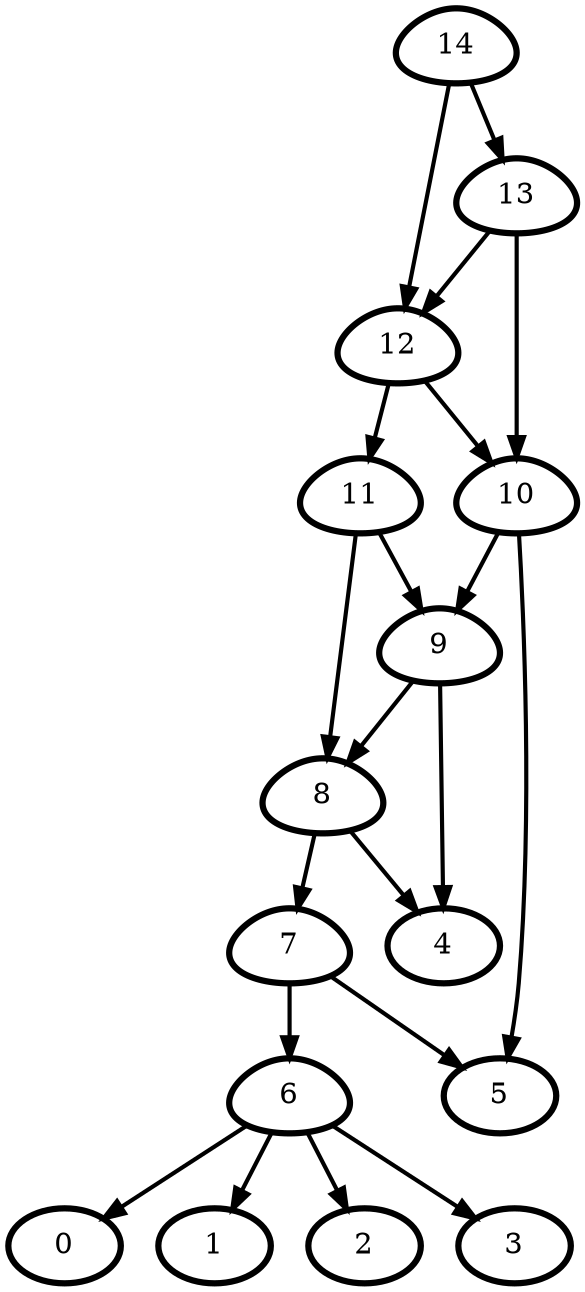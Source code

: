 digraph G {
    0 [penwidth=3,label="0"]
    1 [penwidth=3,label="1"]
    2 [penwidth=3,label="2"]
    3 [penwidth=3,label="3"]
    4 [penwidth=3,label="4"]
    5 [penwidth=3,label="5"]
    6 [penwidth=3,label="6",shape = "egg"]
    7 [penwidth=3,label="7",shape = "egg"]
    8 [penwidth=3,label="8",shape = "egg"]
    9 [penwidth=3,label="9",shape = "egg"]
    10 [penwidth=3,label="10",shape = "egg"]
    11 [penwidth=3,label="11",shape = "egg"]
    12 [penwidth=3,label="12",shape = "egg"]
    13 [penwidth=3,label="13",shape = "egg"]
    14 [penwidth=3,label="14",shape = "egg"]

    6 -> 0 [penwidth=2]
    6 -> 3 [penwidth=2]
    6 -> 2 [penwidth=2]
    6 -> 1 [penwidth=2]
    7 -> 6 [penwidth=2]
    7 -> 5 [penwidth=2]
    8 -> 4 [penwidth=2]
    8 -> 7 [penwidth=2]
    9 -> 4 [penwidth=2]
    9 -> 8 [penwidth=2]
    10 -> 9 [penwidth=2]
    10 -> 5 [penwidth=2]
    11 -> 8 [penwidth=2]
    11 -> 9 [penwidth=2]
    12 -> 11 [penwidth=2]
    12 -> 10 [penwidth=2]
    13 -> 10 [penwidth=2]
    13 -> 12 [penwidth=2]
    14 -> 12 [penwidth=2]
    14 -> 13 [penwidth=2]
}
